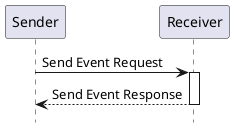 @startuml

hide footbox

participant "Sender" as Sender
participant "Receiver" as Receiver

Sender->Receiver: Send Event Request
activate Receiver
Receiver-->Sender: Send Event Response
deactivate Receiver

@enduml